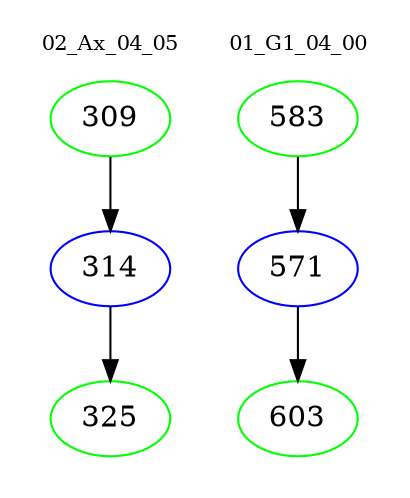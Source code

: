 digraph{
subgraph cluster_0 {
color = white
label = "02_Ax_04_05";
fontsize=10;
T0_309 [label="309", color="green"]
T0_309 -> T0_314 [color="black"]
T0_314 [label="314", color="blue"]
T0_314 -> T0_325 [color="black"]
T0_325 [label="325", color="green"]
}
subgraph cluster_1 {
color = white
label = "01_G1_04_00";
fontsize=10;
T1_583 [label="583", color="green"]
T1_583 -> T1_571 [color="black"]
T1_571 [label="571", color="blue"]
T1_571 -> T1_603 [color="black"]
T1_603 [label="603", color="green"]
}
}
